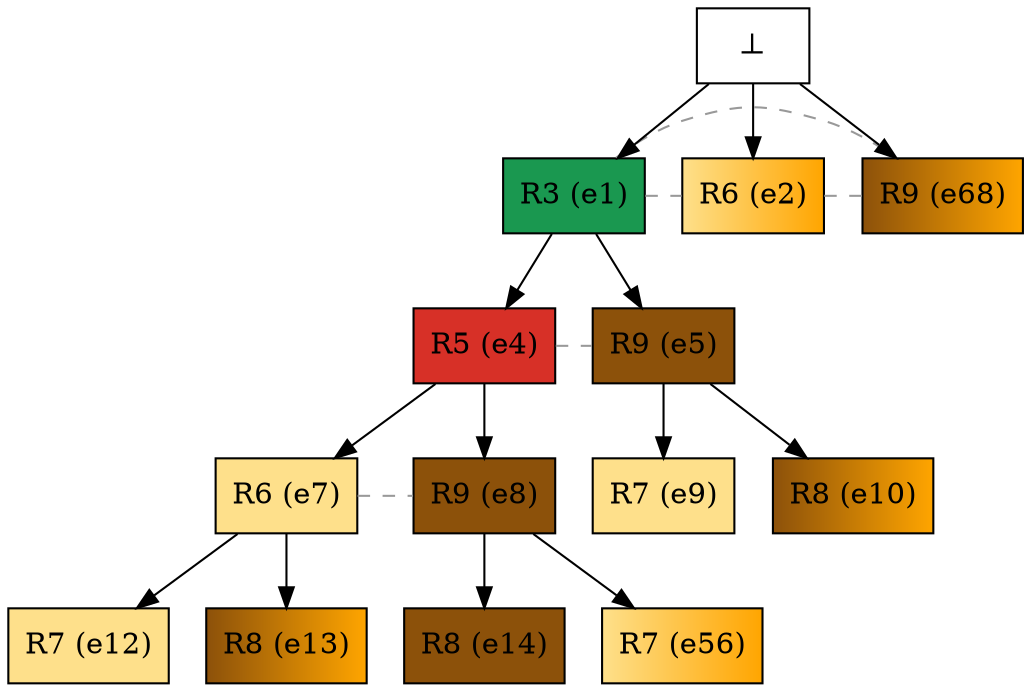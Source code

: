 digraph test {
  e1 -> e4;
  e1 -> e5;
  e4 -> e7;
  e4 -> e8;
  e5 -> e9;
  e5 -> e10;
  e7 -> e12;
  e7 -> e13;
  e8 -> e14;
  e8 -> e56;
  e0 -> e1;
  e0 -> e2;
  e0 -> e68;

//conflicts
  e1 -> e2 [arrowhead=none color=gray60 style=dashed constraint=false];
  e1 -> e68 [arrowhead=none color=gray60 style=dashed constraint=false];
  e2 -> e68 [arrowhead=none color=gray60 style=dashed constraint=false];
  e4 -> e5 [arrowhead=none color=gray60 style=dashed constraint=false];
  e7 -> e8 [arrowhead=none color=gray60 style=dashed constraint=false];

  e1 [color="black" fillcolor="#1a9850:#1a9850" label="R3 (e1)" shape=box style=filled];
  e2 [color="black" fillcolor="#fee08b:orange" label="R6 (e2)" shape=box style=filled];
  e4 [color="black" fillcolor="#d73027:#d73027" label="R5 (e4)" shape=box style=filled];
  e5 [color="black" fillcolor="#8c510a:#8c510a" label="R9 (e5)" shape=box style=filled];
  e7 [color="black" fillcolor="#fee08b:#fee08b" label="R6 (e7)" shape=box style=filled];
  e8 [color="black" fillcolor="#8c510a:#8c510a" label="R9 (e8)" shape=box style=filled];
  e9 [color="black" fillcolor="#fee08b:#fee08b" label="R7 (e9)" shape=box style=filled];
  e10 [color="black" fillcolor="#8c510a:orange" label="R8 (e10)" shape=box style=filled];
  e12 [color="black" fillcolor="#fee08b:#fee08b" label="R7 (e12)" shape=box style=filled];
  e13 [color="black" fillcolor="#8c510a:orange" label="R8 (e13)" shape=box style=filled];
  e14 [color="black" fillcolor="#8c510a:#8c510a" label="R8 (e14)" shape=box style=filled];
  e56 [color="black" fillcolor="#fee08b:orange" label="R7 (e56)" shape=box style=filled];
  e68 [color="black" fillcolor="#8c510a:orange" label="R9 (e68)" shape=box style=filled];
  e0 [fillcolor="white" label="⊥" shape=box style=filled];
}
